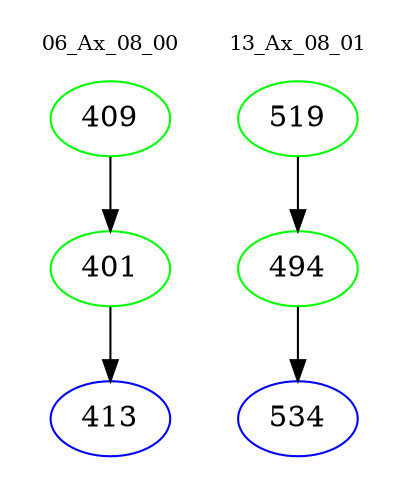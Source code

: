 digraph{
subgraph cluster_0 {
color = white
label = "06_Ax_08_00";
fontsize=10;
T0_409 [label="409", color="green"]
T0_409 -> T0_401 [color="black"]
T0_401 [label="401", color="green"]
T0_401 -> T0_413 [color="black"]
T0_413 [label="413", color="blue"]
}
subgraph cluster_1 {
color = white
label = "13_Ax_08_01";
fontsize=10;
T1_519 [label="519", color="green"]
T1_519 -> T1_494 [color="black"]
T1_494 [label="494", color="green"]
T1_494 -> T1_534 [color="black"]
T1_534 [label="534", color="blue"]
}
}
